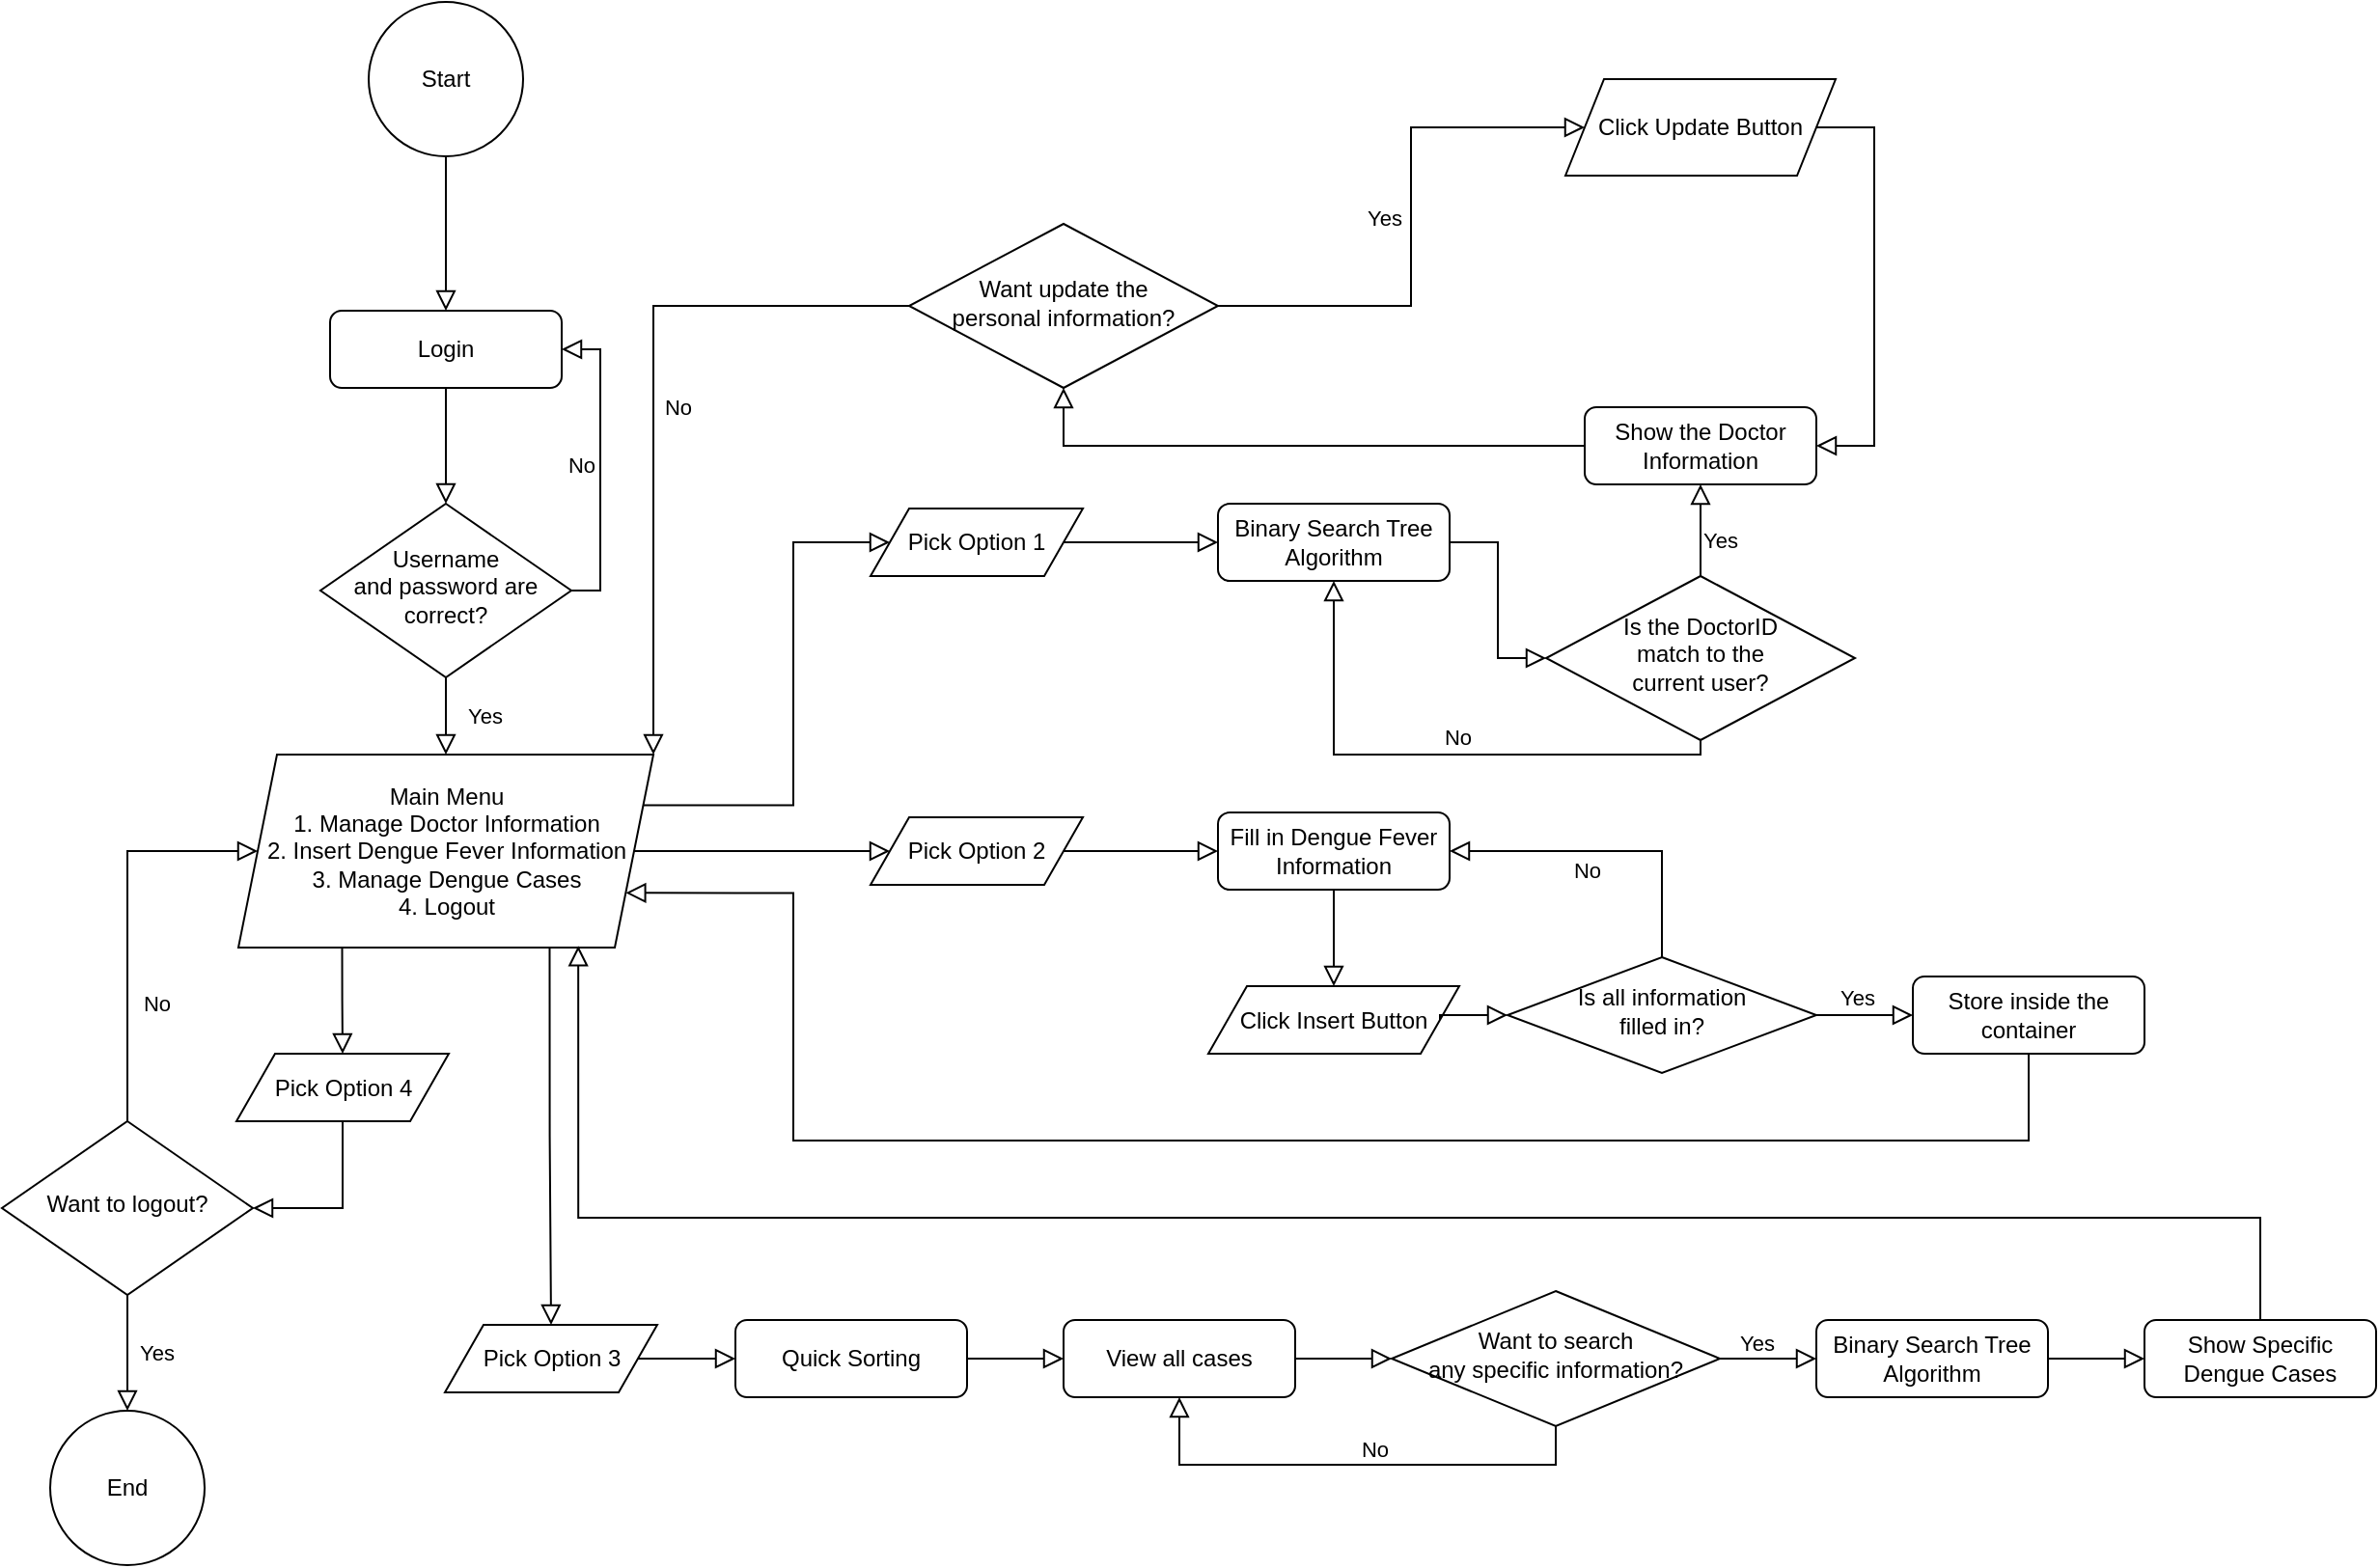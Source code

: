 <mxfile version="21.7.5" type="device" pages="4">
  <diagram id="C5RBs43oDa-KdzZeNtuy" name="Page-1">
    <mxGraphModel dx="1518" dy="628" grid="1" gridSize="10" guides="1" tooltips="1" connect="1" arrows="1" fold="1" page="1" pageScale="1" pageWidth="827" pageHeight="1169" math="0" shadow="0">
      <root>
        <mxCell id="WIyWlLk6GJQsqaUBKTNV-0" />
        <mxCell id="WIyWlLk6GJQsqaUBKTNV-1" parent="WIyWlLk6GJQsqaUBKTNV-0" />
        <mxCell id="WIyWlLk6GJQsqaUBKTNV-2" value="" style="rounded=0;html=1;jettySize=auto;orthogonalLoop=1;fontSize=11;endArrow=block;endFill=0;endSize=8;strokeWidth=1;shadow=0;labelBackgroundColor=none;edgeStyle=orthogonalEdgeStyle;" parent="WIyWlLk6GJQsqaUBKTNV-1" source="WIyWlLk6GJQsqaUBKTNV-3" target="WIyWlLk6GJQsqaUBKTNV-6" edge="1">
          <mxGeometry relative="1" as="geometry" />
        </mxCell>
        <mxCell id="WIyWlLk6GJQsqaUBKTNV-3" value="Login" style="rounded=1;whiteSpace=wrap;html=1;fontSize=12;glass=0;strokeWidth=1;shadow=0;" parent="WIyWlLk6GJQsqaUBKTNV-1" vertex="1">
          <mxGeometry x="170" y="220" width="120" height="40" as="geometry" />
        </mxCell>
        <mxCell id="WIyWlLk6GJQsqaUBKTNV-4" value="Yes" style="rounded=0;html=1;jettySize=auto;orthogonalLoop=1;fontSize=11;endArrow=block;endFill=0;endSize=8;strokeWidth=1;shadow=0;labelBackgroundColor=none;edgeStyle=orthogonalEdgeStyle;entryX=0.5;entryY=0;entryDx=0;entryDy=0;" parent="WIyWlLk6GJQsqaUBKTNV-1" source="WIyWlLk6GJQsqaUBKTNV-6" target="iEe_-jjcxECdaYQ-cfXd-62" edge="1">
          <mxGeometry y="20" relative="1" as="geometry">
            <mxPoint as="offset" />
            <mxPoint x="230" y="460" as="targetPoint" />
          </mxGeometry>
        </mxCell>
        <mxCell id="WIyWlLk6GJQsqaUBKTNV-5" value="No" style="edgeStyle=orthogonalEdgeStyle;rounded=0;html=1;jettySize=auto;orthogonalLoop=1;fontSize=11;endArrow=block;endFill=0;endSize=8;strokeWidth=1;shadow=0;labelBackgroundColor=none;entryX=1;entryY=0.5;entryDx=0;entryDy=0;exitX=1;exitY=0.5;exitDx=0;exitDy=0;" parent="WIyWlLk6GJQsqaUBKTNV-1" source="WIyWlLk6GJQsqaUBKTNV-6" target="WIyWlLk6GJQsqaUBKTNV-3" edge="1">
          <mxGeometry y="10" relative="1" as="geometry">
            <mxPoint as="offset" />
            <mxPoint x="414" y="360" as="targetPoint" />
            <Array as="points">
              <mxPoint x="310" y="365" />
              <mxPoint x="310" y="240" />
            </Array>
          </mxGeometry>
        </mxCell>
        <mxCell id="WIyWlLk6GJQsqaUBKTNV-6" value="Username &lt;br&gt;and password are &lt;br&gt;correct?" style="rhombus;whiteSpace=wrap;html=1;shadow=0;fontFamily=Helvetica;fontSize=12;align=center;strokeWidth=1;spacing=6;spacingTop=-4;" parent="WIyWlLk6GJQsqaUBKTNV-1" vertex="1">
          <mxGeometry x="165" y="320" width="130" height="90" as="geometry" />
        </mxCell>
        <mxCell id="WIyWlLk6GJQsqaUBKTNV-9" value="" style="edgeStyle=orthogonalEdgeStyle;rounded=0;html=1;jettySize=auto;orthogonalLoop=1;fontSize=11;endArrow=block;endFill=0;endSize=8;strokeWidth=1;shadow=0;labelBackgroundColor=none;exitX=1;exitY=0.25;exitDx=0;exitDy=0;entryX=0;entryY=0.5;entryDx=0;entryDy=0;" parent="WIyWlLk6GJQsqaUBKTNV-1" source="iEe_-jjcxECdaYQ-cfXd-62" target="iEe_-jjcxECdaYQ-cfXd-118" edge="1">
          <mxGeometry y="10" relative="1" as="geometry">
            <mxPoint as="offset" />
            <mxPoint x="280" y="500" as="sourcePoint" />
            <mxPoint x="450" y="340" as="targetPoint" />
            <Array as="points">
              <mxPoint x="410" y="476" />
              <mxPoint x="410" y="340" />
            </Array>
          </mxGeometry>
        </mxCell>
        <mxCell id="iEe_-jjcxECdaYQ-cfXd-58" value="Start" style="ellipse;whiteSpace=wrap;html=1;aspect=fixed;" parent="WIyWlLk6GJQsqaUBKTNV-1" vertex="1">
          <mxGeometry x="190" y="60" width="80" height="80" as="geometry" />
        </mxCell>
        <mxCell id="iEe_-jjcxECdaYQ-cfXd-59" value="" style="rounded=0;html=1;jettySize=auto;orthogonalLoop=1;fontSize=11;endArrow=block;endFill=0;endSize=8;strokeWidth=1;shadow=0;labelBackgroundColor=none;edgeStyle=orthogonalEdgeStyle;exitX=0.5;exitY=1;exitDx=0;exitDy=0;entryX=0.5;entryY=0;entryDx=0;entryDy=0;" parent="WIyWlLk6GJQsqaUBKTNV-1" source="iEe_-jjcxECdaYQ-cfXd-58" target="WIyWlLk6GJQsqaUBKTNV-3" edge="1">
          <mxGeometry relative="1" as="geometry">
            <mxPoint x="240" y="270" as="sourcePoint" />
            <mxPoint x="240" y="350" as="targetPoint" />
          </mxGeometry>
        </mxCell>
        <mxCell id="iEe_-jjcxECdaYQ-cfXd-62" value="Main Menu&lt;br&gt;1. Manage Doctor Information&lt;br&gt;2. Insert Dengue Fever Information&lt;br&gt;3. Manage Dengue Cases&lt;br&gt;4. Logout" style="shape=parallelogram;perimeter=parallelogramPerimeter;whiteSpace=wrap;html=1;fixedSize=1;" parent="WIyWlLk6GJQsqaUBKTNV-1" vertex="1">
          <mxGeometry x="122.5" y="450" width="215" height="100" as="geometry" />
        </mxCell>
        <mxCell id="iEe_-jjcxECdaYQ-cfXd-66" value="" style="edgeStyle=orthogonalEdgeStyle;rounded=0;html=1;jettySize=auto;orthogonalLoop=1;fontSize=11;endArrow=block;endFill=0;endSize=8;strokeWidth=1;shadow=0;labelBackgroundColor=none;exitX=1;exitY=0.5;exitDx=0;exitDy=0;entryX=0;entryY=0.5;entryDx=0;entryDy=0;" parent="WIyWlLk6GJQsqaUBKTNV-1" source="iEe_-jjcxECdaYQ-cfXd-62" target="iEe_-jjcxECdaYQ-cfXd-119" edge="1">
          <mxGeometry y="10" relative="1" as="geometry">
            <mxPoint as="offset" />
            <mxPoint x="294" y="460" as="sourcePoint" />
            <mxPoint x="450" y="500" as="targetPoint" />
          </mxGeometry>
        </mxCell>
        <mxCell id="iEe_-jjcxECdaYQ-cfXd-69" value="" style="edgeStyle=orthogonalEdgeStyle;rounded=0;html=1;jettySize=auto;orthogonalLoop=1;fontSize=11;endArrow=block;endFill=0;endSize=8;strokeWidth=1;shadow=0;labelBackgroundColor=none;exitX=0.25;exitY=1;exitDx=0;exitDy=0;entryX=0.5;entryY=0;entryDx=0;entryDy=0;" parent="WIyWlLk6GJQsqaUBKTNV-1" source="iEe_-jjcxECdaYQ-cfXd-62" target="iEe_-jjcxECdaYQ-cfXd-121" edge="1">
          <mxGeometry y="10" relative="1" as="geometry">
            <mxPoint as="offset" />
            <mxPoint x="294" y="560" as="sourcePoint" />
            <mxPoint x="195" y="610" as="targetPoint" />
          </mxGeometry>
        </mxCell>
        <mxCell id="iEe_-jjcxECdaYQ-cfXd-71" value="Want to logout?" style="rhombus;whiteSpace=wrap;html=1;shadow=0;fontFamily=Helvetica;fontSize=12;align=center;strokeWidth=1;spacing=6;spacingTop=-4;" parent="WIyWlLk6GJQsqaUBKTNV-1" vertex="1">
          <mxGeometry y="640" width="130" height="90" as="geometry" />
        </mxCell>
        <mxCell id="iEe_-jjcxECdaYQ-cfXd-72" value="" style="edgeStyle=orthogonalEdgeStyle;rounded=0;html=1;jettySize=auto;orthogonalLoop=1;fontSize=11;endArrow=block;endFill=0;endSize=8;strokeWidth=1;shadow=0;labelBackgroundColor=none;exitX=0.5;exitY=1;exitDx=0;exitDy=0;entryX=1;entryY=0.5;entryDx=0;entryDy=0;" parent="WIyWlLk6GJQsqaUBKTNV-1" source="iEe_-jjcxECdaYQ-cfXd-121" target="iEe_-jjcxECdaYQ-cfXd-71" edge="1">
          <mxGeometry y="10" relative="1" as="geometry">
            <mxPoint as="offset" />
            <mxPoint x="195" y="660" as="sourcePoint" />
            <mxPoint x="160" y="800" as="targetPoint" />
            <Array as="points">
              <mxPoint x="177" y="685" />
            </Array>
          </mxGeometry>
        </mxCell>
        <mxCell id="iEe_-jjcxECdaYQ-cfXd-76" value="" style="edgeStyle=orthogonalEdgeStyle;rounded=0;html=1;jettySize=auto;orthogonalLoop=1;fontSize=11;endArrow=block;endFill=0;endSize=8;strokeWidth=1;shadow=0;labelBackgroundColor=none;exitX=0.5;exitY=0;exitDx=0;exitDy=0;entryX=0;entryY=0.5;entryDx=0;entryDy=0;" parent="WIyWlLk6GJQsqaUBKTNV-1" source="iEe_-jjcxECdaYQ-cfXd-71" target="iEe_-jjcxECdaYQ-cfXd-62" edge="1">
          <mxGeometry y="10" relative="1" as="geometry">
            <mxPoint as="offset" />
            <mxPoint x="-40" y="685" as="sourcePoint" />
            <mxPoint x="92.5" y="500" as="targetPoint" />
            <Array as="points">
              <mxPoint x="65" y="500" />
            </Array>
          </mxGeometry>
        </mxCell>
        <mxCell id="iEe_-jjcxECdaYQ-cfXd-78" value="No" style="edgeLabel;html=1;align=center;verticalAlign=middle;resizable=0;points=[];" parent="iEe_-jjcxECdaYQ-cfXd-76" vertex="1" connectable="0">
          <mxGeometry x="-0.405" y="-5" relative="1" as="geometry">
            <mxPoint x="10" as="offset" />
          </mxGeometry>
        </mxCell>
        <mxCell id="iEe_-jjcxECdaYQ-cfXd-81" value="End" style="ellipse;whiteSpace=wrap;html=1;aspect=fixed;" parent="WIyWlLk6GJQsqaUBKTNV-1" vertex="1">
          <mxGeometry x="25" y="790" width="80" height="80" as="geometry" />
        </mxCell>
        <mxCell id="iEe_-jjcxECdaYQ-cfXd-82" value="" style="edgeStyle=orthogonalEdgeStyle;rounded=0;html=1;jettySize=auto;orthogonalLoop=1;fontSize=11;endArrow=block;endFill=0;endSize=8;strokeWidth=1;shadow=0;labelBackgroundColor=none;exitX=0.5;exitY=1;exitDx=0;exitDy=0;entryX=0.5;entryY=0;entryDx=0;entryDy=0;" parent="WIyWlLk6GJQsqaUBKTNV-1" source="iEe_-jjcxECdaYQ-cfXd-71" target="iEe_-jjcxECdaYQ-cfXd-81" edge="1">
          <mxGeometry y="10" relative="1" as="geometry">
            <mxPoint as="offset" />
            <mxPoint x="240" y="670" as="sourcePoint" />
            <mxPoint x="140" y="695" as="targetPoint" />
          </mxGeometry>
        </mxCell>
        <mxCell id="iEe_-jjcxECdaYQ-cfXd-83" value="Yes" style="edgeLabel;html=1;align=center;verticalAlign=middle;resizable=0;points=[];" parent="iEe_-jjcxECdaYQ-cfXd-82" vertex="1" connectable="0">
          <mxGeometry x="0.094" relative="1" as="geometry">
            <mxPoint x="15" y="-3" as="offset" />
          </mxGeometry>
        </mxCell>
        <mxCell id="iEe_-jjcxECdaYQ-cfXd-84" value="" style="edgeStyle=orthogonalEdgeStyle;rounded=0;html=1;jettySize=auto;orthogonalLoop=1;fontSize=11;endArrow=block;endFill=0;endSize=8;strokeWidth=1;shadow=0;labelBackgroundColor=none;exitX=1;exitY=0.5;exitDx=0;exitDy=0;entryX=0;entryY=0.5;entryDx=0;entryDy=0;" parent="WIyWlLk6GJQsqaUBKTNV-1" source="iEe_-jjcxECdaYQ-cfXd-118" target="iEe_-jjcxECdaYQ-cfXd-86" edge="1">
          <mxGeometry y="10" relative="1" as="geometry">
            <mxPoint as="offset" />
            <mxPoint x="570" y="340" as="sourcePoint" />
            <mxPoint x="650" y="400" as="targetPoint" />
          </mxGeometry>
        </mxCell>
        <mxCell id="iEe_-jjcxECdaYQ-cfXd-86" value="Binary Search Tree Algorithm" style="rounded=1;whiteSpace=wrap;html=1;fontSize=12;glass=0;strokeWidth=1;shadow=0;" parent="WIyWlLk6GJQsqaUBKTNV-1" vertex="1">
          <mxGeometry x="630" y="320" width="120" height="40" as="geometry" />
        </mxCell>
        <mxCell id="iEe_-jjcxECdaYQ-cfXd-89" value="Is the DoctorID &lt;br&gt;match to the &lt;br&gt;current user?" style="rhombus;whiteSpace=wrap;html=1;shadow=0;fontFamily=Helvetica;fontSize=12;align=center;strokeWidth=1;spacing=6;spacingTop=-4;" parent="WIyWlLk6GJQsqaUBKTNV-1" vertex="1">
          <mxGeometry x="800" y="357.5" width="160" height="85" as="geometry" />
        </mxCell>
        <mxCell id="iEe_-jjcxECdaYQ-cfXd-90" value="" style="edgeStyle=orthogonalEdgeStyle;rounded=0;html=1;jettySize=auto;orthogonalLoop=1;fontSize=11;endArrow=block;endFill=0;endSize=8;strokeWidth=1;shadow=0;labelBackgroundColor=none;exitX=1;exitY=0.5;exitDx=0;exitDy=0;entryX=0;entryY=0.5;entryDx=0;entryDy=0;" parent="WIyWlLk6GJQsqaUBKTNV-1" source="iEe_-jjcxECdaYQ-cfXd-86" target="iEe_-jjcxECdaYQ-cfXd-89" edge="1">
          <mxGeometry y="10" relative="1" as="geometry">
            <mxPoint as="offset" />
            <mxPoint x="760" y="399.55" as="sourcePoint" />
            <mxPoint x="800" y="400" as="targetPoint" />
          </mxGeometry>
        </mxCell>
        <mxCell id="iEe_-jjcxECdaYQ-cfXd-91" value="" style="edgeStyle=orthogonalEdgeStyle;rounded=0;html=1;jettySize=auto;orthogonalLoop=1;fontSize=11;endArrow=block;endFill=0;endSize=8;strokeWidth=1;shadow=0;labelBackgroundColor=none;entryX=0.5;entryY=1;entryDx=0;entryDy=0;exitX=0.5;exitY=1;exitDx=0;exitDy=0;" parent="WIyWlLk6GJQsqaUBKTNV-1" source="iEe_-jjcxECdaYQ-cfXd-89" target="iEe_-jjcxECdaYQ-cfXd-86" edge="1">
          <mxGeometry y="10" relative="1" as="geometry">
            <mxPoint as="offset" />
            <mxPoint x="880" y="482" as="sourcePoint" />
            <mxPoint x="690" y="542" as="targetPoint" />
            <Array as="points">
              <mxPoint x="880" y="450" />
              <mxPoint x="690" y="450" />
            </Array>
          </mxGeometry>
        </mxCell>
        <mxCell id="iEe_-jjcxECdaYQ-cfXd-104" value="No" style="edgeLabel;html=1;align=center;verticalAlign=middle;resizable=0;points=[];" parent="iEe_-jjcxECdaYQ-cfXd-91" vertex="1" connectable="0">
          <mxGeometry x="-0.153" relative="1" as="geometry">
            <mxPoint x="-12" y="-9" as="offset" />
          </mxGeometry>
        </mxCell>
        <mxCell id="iEe_-jjcxECdaYQ-cfXd-93" value="Show the Doctor Information" style="rounded=1;whiteSpace=wrap;html=1;fontSize=12;glass=0;strokeWidth=1;shadow=0;" parent="WIyWlLk6GJQsqaUBKTNV-1" vertex="1">
          <mxGeometry x="820" y="270" width="120" height="40" as="geometry" />
        </mxCell>
        <mxCell id="iEe_-jjcxECdaYQ-cfXd-96" value="Want update the&lt;br&gt;personal information?" style="rhombus;whiteSpace=wrap;html=1;shadow=0;fontFamily=Helvetica;fontSize=12;align=center;strokeWidth=1;spacing=6;spacingTop=-4;" parent="WIyWlLk6GJQsqaUBKTNV-1" vertex="1">
          <mxGeometry x="470" y="175" width="160" height="85" as="geometry" />
        </mxCell>
        <mxCell id="iEe_-jjcxECdaYQ-cfXd-97" value="Click Update Button" style="shape=parallelogram;perimeter=parallelogramPerimeter;whiteSpace=wrap;html=1;fixedSize=1;" parent="WIyWlLk6GJQsqaUBKTNV-1" vertex="1">
          <mxGeometry x="810" y="100" width="140" height="50" as="geometry" />
        </mxCell>
        <mxCell id="iEe_-jjcxECdaYQ-cfXd-99" value="" style="edgeStyle=orthogonalEdgeStyle;rounded=0;html=1;jettySize=auto;orthogonalLoop=1;fontSize=11;endArrow=block;endFill=0;endSize=8;strokeWidth=1;shadow=0;labelBackgroundColor=none;exitX=0.5;exitY=0;exitDx=0;exitDy=0;entryX=0.5;entryY=1;entryDx=0;entryDy=0;" parent="WIyWlLk6GJQsqaUBKTNV-1" source="iEe_-jjcxECdaYQ-cfXd-89" target="iEe_-jjcxECdaYQ-cfXd-93" edge="1">
          <mxGeometry y="10" relative="1" as="geometry">
            <mxPoint as="offset" />
            <mxPoint x="580" y="410" as="sourcePoint" />
            <mxPoint x="640" y="410" as="targetPoint" />
          </mxGeometry>
        </mxCell>
        <mxCell id="iEe_-jjcxECdaYQ-cfXd-105" value="Yes" style="edgeLabel;html=1;align=center;verticalAlign=middle;resizable=0;points=[];" parent="iEe_-jjcxECdaYQ-cfXd-99" vertex="1" connectable="0">
          <mxGeometry x="-0.155" y="-1" relative="1" as="geometry">
            <mxPoint x="9" y="1" as="offset" />
          </mxGeometry>
        </mxCell>
        <mxCell id="iEe_-jjcxECdaYQ-cfXd-100" value="" style="edgeStyle=orthogonalEdgeStyle;rounded=0;html=1;jettySize=auto;orthogonalLoop=1;fontSize=11;endArrow=block;endFill=0;endSize=8;strokeWidth=1;shadow=0;labelBackgroundColor=none;exitX=0;exitY=0.5;exitDx=0;exitDy=0;entryX=0.5;entryY=1;entryDx=0;entryDy=0;" parent="WIyWlLk6GJQsqaUBKTNV-1" source="iEe_-jjcxECdaYQ-cfXd-93" target="iEe_-jjcxECdaYQ-cfXd-96" edge="1">
          <mxGeometry y="10" relative="1" as="geometry">
            <mxPoint as="offset" />
            <mxPoint x="890" y="368" as="sourcePoint" />
            <mxPoint x="890" y="320" as="targetPoint" />
          </mxGeometry>
        </mxCell>
        <mxCell id="iEe_-jjcxECdaYQ-cfXd-101" value="" style="edgeStyle=orthogonalEdgeStyle;rounded=0;html=1;jettySize=auto;orthogonalLoop=1;fontSize=11;endArrow=block;endFill=0;endSize=8;strokeWidth=1;shadow=0;labelBackgroundColor=none;exitX=1;exitY=0.5;exitDx=0;exitDy=0;entryX=0;entryY=0.5;entryDx=0;entryDy=0;" parent="WIyWlLk6GJQsqaUBKTNV-1" source="iEe_-jjcxECdaYQ-cfXd-96" target="iEe_-jjcxECdaYQ-cfXd-97" edge="1">
          <mxGeometry y="10" relative="1" as="geometry">
            <mxPoint as="offset" />
            <mxPoint x="900" y="378" as="sourcePoint" />
            <mxPoint x="900" y="330" as="targetPoint" />
            <Array as="points">
              <mxPoint x="730" y="218" />
              <mxPoint x="730" y="125" />
            </Array>
          </mxGeometry>
        </mxCell>
        <mxCell id="iEe_-jjcxECdaYQ-cfXd-111" value="Yes" style="edgeLabel;html=1;align=center;verticalAlign=middle;resizable=0;points=[];" parent="iEe_-jjcxECdaYQ-cfXd-101" vertex="1" connectable="0">
          <mxGeometry x="-0.081" y="1" relative="1" as="geometry">
            <mxPoint x="-13" y="-16" as="offset" />
          </mxGeometry>
        </mxCell>
        <mxCell id="iEe_-jjcxECdaYQ-cfXd-102" value="" style="edgeStyle=orthogonalEdgeStyle;rounded=0;html=1;jettySize=auto;orthogonalLoop=1;fontSize=11;endArrow=block;endFill=0;endSize=8;strokeWidth=1;shadow=0;labelBackgroundColor=none;entryX=1;entryY=0;entryDx=0;entryDy=0;exitX=0;exitY=0.5;exitDx=0;exitDy=0;" parent="WIyWlLk6GJQsqaUBKTNV-1" source="iEe_-jjcxECdaYQ-cfXd-96" target="iEe_-jjcxECdaYQ-cfXd-62" edge="1">
          <mxGeometry y="10" relative="1" as="geometry">
            <mxPoint as="offset" />
            <mxPoint x="420" y="230" as="sourcePoint" />
            <mxPoint x="910" y="340" as="targetPoint" />
          </mxGeometry>
        </mxCell>
        <mxCell id="iEe_-jjcxECdaYQ-cfXd-103" value="No" style="edgeLabel;html=1;align=center;verticalAlign=middle;resizable=0;points=[];" parent="iEe_-jjcxECdaYQ-cfXd-102" vertex="1" connectable="0">
          <mxGeometry x="-0.032" relative="1" as="geometry">
            <mxPoint x="12" y="8" as="offset" />
          </mxGeometry>
        </mxCell>
        <mxCell id="iEe_-jjcxECdaYQ-cfXd-107" value="" style="edgeStyle=orthogonalEdgeStyle;rounded=0;html=1;jettySize=auto;orthogonalLoop=1;fontSize=11;endArrow=block;endFill=0;endSize=8;strokeWidth=1;shadow=0;labelBackgroundColor=none;exitX=1;exitY=0.5;exitDx=0;exitDy=0;entryX=1;entryY=0.5;entryDx=0;entryDy=0;" parent="WIyWlLk6GJQsqaUBKTNV-1" source="iEe_-jjcxECdaYQ-cfXd-97" target="iEe_-jjcxECdaYQ-cfXd-93" edge="1">
          <mxGeometry y="10" relative="1" as="geometry">
            <mxPoint as="offset" />
            <mxPoint x="1020" y="175" as="sourcePoint" />
            <mxPoint x="1020" y="127" as="targetPoint" />
            <Array as="points">
              <mxPoint x="970" y="125" />
              <mxPoint x="970" y="290" />
            </Array>
          </mxGeometry>
        </mxCell>
        <mxCell id="iEe_-jjcxECdaYQ-cfXd-112" value="" style="edgeStyle=orthogonalEdgeStyle;rounded=0;html=1;jettySize=auto;orthogonalLoop=1;fontSize=11;endArrow=block;endFill=0;endSize=8;strokeWidth=1;shadow=0;labelBackgroundColor=none;exitX=1;exitY=0.5;exitDx=0;exitDy=0;entryX=0;entryY=0.5;entryDx=0;entryDy=0;" parent="WIyWlLk6GJQsqaUBKTNV-1" source="iEe_-jjcxECdaYQ-cfXd-119" target="iEe_-jjcxECdaYQ-cfXd-123" edge="1">
          <mxGeometry y="10" relative="1" as="geometry">
            <mxPoint as="offset" />
            <mxPoint x="570" y="500" as="sourcePoint" />
            <mxPoint x="610" y="500" as="targetPoint" />
          </mxGeometry>
        </mxCell>
        <mxCell id="iEe_-jjcxECdaYQ-cfXd-118" value="Pick Option 1" style="shape=parallelogram;perimeter=parallelogramPerimeter;whiteSpace=wrap;html=1;fixedSize=1;" parent="WIyWlLk6GJQsqaUBKTNV-1" vertex="1">
          <mxGeometry x="450" y="322.5" width="110" height="35" as="geometry" />
        </mxCell>
        <mxCell id="iEe_-jjcxECdaYQ-cfXd-119" value="Pick Option 2" style="shape=parallelogram;perimeter=parallelogramPerimeter;whiteSpace=wrap;html=1;fixedSize=1;" parent="WIyWlLk6GJQsqaUBKTNV-1" vertex="1">
          <mxGeometry x="450" y="482.5" width="110" height="35" as="geometry" />
        </mxCell>
        <mxCell id="iEe_-jjcxECdaYQ-cfXd-120" value="Pick Option 3" style="shape=parallelogram;perimeter=parallelogramPerimeter;whiteSpace=wrap;html=1;fixedSize=1;" parent="WIyWlLk6GJQsqaUBKTNV-1" vertex="1">
          <mxGeometry x="229.5" y="745.5" width="110" height="35" as="geometry" />
        </mxCell>
        <mxCell id="iEe_-jjcxECdaYQ-cfXd-121" value="Pick Option 4" style="shape=parallelogram;perimeter=parallelogramPerimeter;whiteSpace=wrap;html=1;fixedSize=1;" parent="WIyWlLk6GJQsqaUBKTNV-1" vertex="1">
          <mxGeometry x="121.5" y="605" width="110" height="35" as="geometry" />
        </mxCell>
        <mxCell id="iEe_-jjcxECdaYQ-cfXd-123" value="Fill in Dengue Fever Information" style="rounded=1;whiteSpace=wrap;html=1;fontSize=12;glass=0;strokeWidth=1;shadow=0;" parent="WIyWlLk6GJQsqaUBKTNV-1" vertex="1">
          <mxGeometry x="630" y="480" width="120" height="40" as="geometry" />
        </mxCell>
        <mxCell id="iEe_-jjcxECdaYQ-cfXd-125" value="Is all information &lt;br&gt;filled in?" style="rhombus;whiteSpace=wrap;html=1;shadow=0;fontFamily=Helvetica;fontSize=12;align=center;strokeWidth=1;spacing=6;spacingTop=-4;" parent="WIyWlLk6GJQsqaUBKTNV-1" vertex="1">
          <mxGeometry x="780" y="555" width="160" height="60" as="geometry" />
        </mxCell>
        <mxCell id="iEe_-jjcxECdaYQ-cfXd-127" value="" style="edgeStyle=orthogonalEdgeStyle;rounded=0;html=1;jettySize=auto;orthogonalLoop=1;fontSize=11;endArrow=block;endFill=0;endSize=8;strokeWidth=1;shadow=0;labelBackgroundColor=none;exitX=0.5;exitY=0;exitDx=0;exitDy=0;entryX=1;entryY=0.5;entryDx=0;entryDy=0;" parent="WIyWlLk6GJQsqaUBKTNV-1" source="iEe_-jjcxECdaYQ-cfXd-125" target="iEe_-jjcxECdaYQ-cfXd-123" edge="1">
          <mxGeometry y="10" relative="1" as="geometry">
            <mxPoint as="offset" />
            <mxPoint x="770" y="640" as="sourcePoint" />
            <mxPoint x="770" y="700" as="targetPoint" />
          </mxGeometry>
        </mxCell>
        <mxCell id="iEe_-jjcxECdaYQ-cfXd-128" value="No" style="edgeLabel;html=1;align=center;verticalAlign=middle;resizable=0;points=[];" parent="iEe_-jjcxECdaYQ-cfXd-127" vertex="1" connectable="0">
          <mxGeometry x="-0.098" relative="1" as="geometry">
            <mxPoint x="-20" y="10" as="offset" />
          </mxGeometry>
        </mxCell>
        <mxCell id="iEe_-jjcxECdaYQ-cfXd-129" value="Click Insert Button" style="shape=parallelogram;perimeter=parallelogramPerimeter;whiteSpace=wrap;html=1;fixedSize=1;" parent="WIyWlLk6GJQsqaUBKTNV-1" vertex="1">
          <mxGeometry x="625" y="570" width="130" height="35" as="geometry" />
        </mxCell>
        <mxCell id="iEe_-jjcxECdaYQ-cfXd-130" value="" style="edgeStyle=orthogonalEdgeStyle;rounded=0;html=1;jettySize=auto;orthogonalLoop=1;fontSize=11;endArrow=block;endFill=0;endSize=8;strokeWidth=1;shadow=0;labelBackgroundColor=none;exitX=0.5;exitY=1;exitDx=0;exitDy=0;entryX=0.5;entryY=0;entryDx=0;entryDy=0;" parent="WIyWlLk6GJQsqaUBKTNV-1" source="iEe_-jjcxECdaYQ-cfXd-123" target="iEe_-jjcxECdaYQ-cfXd-129" edge="1">
          <mxGeometry y="10" relative="1" as="geometry">
            <mxPoint as="offset" />
            <mxPoint x="560" y="510" as="sourcePoint" />
            <mxPoint x="640" y="510" as="targetPoint" />
          </mxGeometry>
        </mxCell>
        <mxCell id="iEe_-jjcxECdaYQ-cfXd-131" value="" style="edgeStyle=orthogonalEdgeStyle;rounded=0;html=1;jettySize=auto;orthogonalLoop=1;fontSize=11;endArrow=block;endFill=0;endSize=8;strokeWidth=1;shadow=0;labelBackgroundColor=none;exitX=1;exitY=0.5;exitDx=0;exitDy=0;entryX=0;entryY=0.5;entryDx=0;entryDy=0;" parent="WIyWlLk6GJQsqaUBKTNV-1" source="iEe_-jjcxECdaYQ-cfXd-129" target="iEe_-jjcxECdaYQ-cfXd-125" edge="1">
          <mxGeometry y="10" relative="1" as="geometry">
            <mxPoint as="offset" />
            <mxPoint x="689.62" y="610" as="sourcePoint" />
            <mxPoint x="689.62" y="660" as="targetPoint" />
            <Array as="points">
              <mxPoint x="745" y="585" />
            </Array>
          </mxGeometry>
        </mxCell>
        <mxCell id="iEe_-jjcxECdaYQ-cfXd-132" value="" style="edgeStyle=orthogonalEdgeStyle;rounded=0;html=1;jettySize=auto;orthogonalLoop=1;fontSize=11;endArrow=block;endFill=0;endSize=8;strokeWidth=1;shadow=0;labelBackgroundColor=none;exitX=1;exitY=0.5;exitDx=0;exitDy=0;entryX=0;entryY=0.5;entryDx=0;entryDy=0;" parent="WIyWlLk6GJQsqaUBKTNV-1" source="iEe_-jjcxECdaYQ-cfXd-125" target="iEe_-jjcxECdaYQ-cfXd-133" edge="1">
          <mxGeometry y="10" relative="1" as="geometry">
            <mxPoint as="offset" />
            <mxPoint x="950" y="482.5" as="sourcePoint" />
            <mxPoint x="950" y="532.5" as="targetPoint" />
          </mxGeometry>
        </mxCell>
        <mxCell id="iEe_-jjcxECdaYQ-cfXd-134" value="Yes" style="edgeLabel;html=1;align=center;verticalAlign=middle;resizable=0;points=[];" parent="iEe_-jjcxECdaYQ-cfXd-132" vertex="1" connectable="0">
          <mxGeometry x="0.197" relative="1" as="geometry">
            <mxPoint x="-9" y="-9" as="offset" />
          </mxGeometry>
        </mxCell>
        <mxCell id="iEe_-jjcxECdaYQ-cfXd-133" value="Store inside the container" style="rounded=1;whiteSpace=wrap;html=1;fontSize=12;glass=0;strokeWidth=1;shadow=0;" parent="WIyWlLk6GJQsqaUBKTNV-1" vertex="1">
          <mxGeometry x="990" y="565" width="120" height="40" as="geometry" />
        </mxCell>
        <mxCell id="iEe_-jjcxECdaYQ-cfXd-135" value="" style="edgeStyle=orthogonalEdgeStyle;rounded=0;html=1;jettySize=auto;orthogonalLoop=1;fontSize=11;endArrow=block;endFill=0;endSize=8;strokeWidth=1;shadow=0;labelBackgroundColor=none;entryX=1;entryY=0.75;entryDx=0;entryDy=0;exitX=0.5;exitY=1;exitDx=0;exitDy=0;" parent="WIyWlLk6GJQsqaUBKTNV-1" source="iEe_-jjcxECdaYQ-cfXd-133" target="iEe_-jjcxECdaYQ-cfXd-62" edge="1">
          <mxGeometry y="10" relative="1" as="geometry">
            <mxPoint as="offset" />
            <mxPoint x="1070" y="710" as="sourcePoint" />
            <mxPoint x="840" y="870" as="targetPoint" />
            <Array as="points">
              <mxPoint x="1050" y="650" />
              <mxPoint x="410" y="650" />
              <mxPoint x="410" y="522" />
            </Array>
          </mxGeometry>
        </mxCell>
        <mxCell id="iEe_-jjcxECdaYQ-cfXd-138" value="" style="edgeStyle=orthogonalEdgeStyle;rounded=0;html=1;jettySize=auto;orthogonalLoop=1;fontSize=11;endArrow=block;endFill=0;endSize=8;strokeWidth=1;shadow=0;labelBackgroundColor=none;exitX=0.75;exitY=1;exitDx=0;exitDy=0;entryX=0.5;entryY=0;entryDx=0;entryDy=0;" parent="WIyWlLk6GJQsqaUBKTNV-1" source="iEe_-jjcxECdaYQ-cfXd-62" target="iEe_-jjcxECdaYQ-cfXd-120" edge="1">
          <mxGeometry y="10" relative="1" as="geometry">
            <mxPoint as="offset" />
            <mxPoint x="320" y="657.5" as="sourcePoint" />
            <mxPoint x="321" y="712.5" as="targetPoint" />
          </mxGeometry>
        </mxCell>
        <mxCell id="iEe_-jjcxECdaYQ-cfXd-140" value="" style="edgeStyle=orthogonalEdgeStyle;rounded=0;html=1;jettySize=auto;orthogonalLoop=1;fontSize=11;endArrow=block;endFill=0;endSize=8;strokeWidth=1;shadow=0;labelBackgroundColor=none;exitX=1;exitY=0.5;exitDx=0;exitDy=0;entryX=0;entryY=0.5;entryDx=0;entryDy=0;" parent="WIyWlLk6GJQsqaUBKTNV-1" source="iEe_-jjcxECdaYQ-cfXd-120" target="iEe_-jjcxECdaYQ-cfXd-141" edge="1">
          <mxGeometry y="10" relative="1" as="geometry">
            <mxPoint as="offset" />
            <mxPoint x="380" y="841.5" as="sourcePoint" />
            <mxPoint x="381" y="896.5" as="targetPoint" />
          </mxGeometry>
        </mxCell>
        <mxCell id="iEe_-jjcxECdaYQ-cfXd-141" value="Quick Sorting" style="rounded=1;whiteSpace=wrap;html=1;fontSize=12;glass=0;strokeWidth=1;shadow=0;" parent="WIyWlLk6GJQsqaUBKTNV-1" vertex="1">
          <mxGeometry x="380" y="743" width="120" height="40" as="geometry" />
        </mxCell>
        <mxCell id="iEe_-jjcxECdaYQ-cfXd-142" value="" style="edgeStyle=orthogonalEdgeStyle;rounded=0;html=1;jettySize=auto;orthogonalLoop=1;fontSize=11;endArrow=block;endFill=0;endSize=8;strokeWidth=1;shadow=0;labelBackgroundColor=none;exitX=1;exitY=0.5;exitDx=0;exitDy=0;entryX=0;entryY=0.5;entryDx=0;entryDy=0;" parent="WIyWlLk6GJQsqaUBKTNV-1" source="iEe_-jjcxECdaYQ-cfXd-141" target="iEe_-jjcxECdaYQ-cfXd-143" edge="1">
          <mxGeometry y="10" relative="1" as="geometry">
            <mxPoint as="offset" />
            <mxPoint x="520" y="762.8" as="sourcePoint" />
            <mxPoint x="570" y="762.8" as="targetPoint" />
          </mxGeometry>
        </mxCell>
        <mxCell id="iEe_-jjcxECdaYQ-cfXd-143" value="View all cases" style="rounded=1;whiteSpace=wrap;html=1;fontSize=12;glass=0;strokeWidth=1;shadow=0;" parent="WIyWlLk6GJQsqaUBKTNV-1" vertex="1">
          <mxGeometry x="550" y="743" width="120" height="40" as="geometry" />
        </mxCell>
        <mxCell id="iEe_-jjcxECdaYQ-cfXd-144" value="Want to search &lt;br&gt;any specific information?" style="rhombus;whiteSpace=wrap;html=1;shadow=0;fontFamily=Helvetica;fontSize=12;align=center;strokeWidth=1;spacing=6;spacingTop=-4;" parent="WIyWlLk6GJQsqaUBKTNV-1" vertex="1">
          <mxGeometry x="720" y="728" width="170" height="70" as="geometry" />
        </mxCell>
        <mxCell id="iEe_-jjcxECdaYQ-cfXd-145" value="" style="edgeStyle=orthogonalEdgeStyle;rounded=0;html=1;jettySize=auto;orthogonalLoop=1;fontSize=11;endArrow=block;endFill=0;endSize=8;strokeWidth=1;shadow=0;labelBackgroundColor=none;exitX=1;exitY=0.5;exitDx=0;exitDy=0;entryX=0;entryY=0.5;entryDx=0;entryDy=0;" parent="WIyWlLk6GJQsqaUBKTNV-1" source="iEe_-jjcxECdaYQ-cfXd-143" target="iEe_-jjcxECdaYQ-cfXd-144" edge="1">
          <mxGeometry y="10" relative="1" as="geometry">
            <mxPoint as="offset" />
            <mxPoint x="690" y="762.81" as="sourcePoint" />
            <mxPoint x="740" y="762.81" as="targetPoint" />
          </mxGeometry>
        </mxCell>
        <mxCell id="iEe_-jjcxECdaYQ-cfXd-146" value="" style="edgeStyle=orthogonalEdgeStyle;rounded=0;html=1;jettySize=auto;orthogonalLoop=1;fontSize=11;endArrow=block;endFill=0;endSize=8;strokeWidth=1;shadow=0;labelBackgroundColor=none;exitX=0.5;exitY=1;exitDx=0;exitDy=0;entryX=0.5;entryY=1;entryDx=0;entryDy=0;" parent="WIyWlLk6GJQsqaUBKTNV-1" source="iEe_-jjcxECdaYQ-cfXd-144" target="iEe_-jjcxECdaYQ-cfXd-143" edge="1">
          <mxGeometry y="10" relative="1" as="geometry">
            <mxPoint as="offset" />
            <mxPoint x="680" y="861.5" as="sourcePoint" />
            <mxPoint x="730" y="861.5" as="targetPoint" />
          </mxGeometry>
        </mxCell>
        <mxCell id="iEe_-jjcxECdaYQ-cfXd-147" value="No" style="edgeLabel;html=1;align=center;verticalAlign=middle;resizable=0;points=[];" parent="iEe_-jjcxECdaYQ-cfXd-146" vertex="1" connectable="0">
          <mxGeometry x="-0.139" y="-1" relative="1" as="geometry">
            <mxPoint x="-7" y="-7" as="offset" />
          </mxGeometry>
        </mxCell>
        <mxCell id="iEe_-jjcxECdaYQ-cfXd-148" value="" style="edgeStyle=orthogonalEdgeStyle;rounded=0;html=1;jettySize=auto;orthogonalLoop=1;fontSize=11;endArrow=block;endFill=0;endSize=8;strokeWidth=1;shadow=0;labelBackgroundColor=none;exitX=1;exitY=0.5;exitDx=0;exitDy=0;entryX=0;entryY=0.5;entryDx=0;entryDy=0;" parent="WIyWlLk6GJQsqaUBKTNV-1" source="iEe_-jjcxECdaYQ-cfXd-144" target="iEe_-jjcxECdaYQ-cfXd-150" edge="1">
          <mxGeometry y="10" relative="1" as="geometry">
            <mxPoint as="offset" />
            <mxPoint x="920" y="762.72" as="sourcePoint" />
            <mxPoint x="930" y="762.5" as="targetPoint" />
          </mxGeometry>
        </mxCell>
        <mxCell id="iEe_-jjcxECdaYQ-cfXd-149" value="Yes" style="edgeLabel;html=1;align=center;verticalAlign=middle;resizable=0;points=[];" parent="iEe_-jjcxECdaYQ-cfXd-148" vertex="1" connectable="0">
          <mxGeometry x="-0.105" relative="1" as="geometry">
            <mxPoint x="-4" y="-8" as="offset" />
          </mxGeometry>
        </mxCell>
        <mxCell id="iEe_-jjcxECdaYQ-cfXd-150" value="Binary Search Tree Algorithm" style="rounded=1;whiteSpace=wrap;html=1;fontSize=12;glass=0;strokeWidth=1;shadow=0;" parent="WIyWlLk6GJQsqaUBKTNV-1" vertex="1">
          <mxGeometry x="940" y="743" width="120" height="40" as="geometry" />
        </mxCell>
        <mxCell id="iEe_-jjcxECdaYQ-cfXd-152" value="" style="edgeStyle=orthogonalEdgeStyle;rounded=0;html=1;jettySize=auto;orthogonalLoop=1;fontSize=11;endArrow=block;endFill=0;endSize=8;strokeWidth=1;shadow=0;labelBackgroundColor=none;exitX=1;exitY=0.5;exitDx=0;exitDy=0;entryX=0;entryY=0.5;entryDx=0;entryDy=0;" parent="WIyWlLk6GJQsqaUBKTNV-1" source="iEe_-jjcxECdaYQ-cfXd-150" target="iEe_-jjcxECdaYQ-cfXd-153" edge="1">
          <mxGeometry y="10" relative="1" as="geometry">
            <mxPoint as="offset" />
            <mxPoint x="1090" y="762.58" as="sourcePoint" />
            <mxPoint x="1110" y="762.5" as="targetPoint" />
          </mxGeometry>
        </mxCell>
        <mxCell id="iEe_-jjcxECdaYQ-cfXd-153" value="Show Specific Dengue Cases" style="rounded=1;whiteSpace=wrap;html=1;fontSize=12;glass=0;strokeWidth=1;shadow=0;" parent="WIyWlLk6GJQsqaUBKTNV-1" vertex="1">
          <mxGeometry x="1110" y="743" width="120" height="40" as="geometry" />
        </mxCell>
        <mxCell id="iEe_-jjcxECdaYQ-cfXd-154" value="" style="edgeStyle=orthogonalEdgeStyle;rounded=0;html=1;jettySize=auto;orthogonalLoop=1;fontSize=11;endArrow=block;endFill=0;endSize=8;strokeWidth=1;shadow=0;labelBackgroundColor=none;exitX=0.5;exitY=0;exitDx=0;exitDy=0;entryX=0.819;entryY=0.991;entryDx=0;entryDy=0;entryPerimeter=0;" parent="WIyWlLk6GJQsqaUBKTNV-1" source="iEe_-jjcxECdaYQ-cfXd-153" target="iEe_-jjcxECdaYQ-cfXd-62" edge="1">
          <mxGeometry y="10" relative="1" as="geometry">
            <mxPoint as="offset" />
            <mxPoint x="1020" y="770" as="sourcePoint" />
            <mxPoint x="318.769" y="620" as="targetPoint" />
            <Array as="points">
              <mxPoint x="1170" y="690" />
              <mxPoint x="299" y="690" />
            </Array>
          </mxGeometry>
        </mxCell>
      </root>
    </mxGraphModel>
  </diagram>
  <diagram id="FX_vekWBpe3DkiOxh_cE" name="Page-2">
    <mxGraphModel dx="1290" dy="534" grid="1" gridSize="10" guides="1" tooltips="1" connect="1" arrows="1" fold="1" page="1" pageScale="1" pageWidth="827" pageHeight="1169" math="0" shadow="0">
      <root>
        <mxCell id="0" />
        <mxCell id="1" parent="0" />
        <mxCell id="hBcHgdKthnIo2r7EGU31-7" value="Start" style="ellipse;whiteSpace=wrap;html=1;aspect=fixed;" parent="1" vertex="1">
          <mxGeometry x="190" y="60" width="80" height="80" as="geometry" />
        </mxCell>
        <mxCell id="hBcHgdKthnIo2r7EGU31-8" value="" style="rounded=0;html=1;jettySize=auto;orthogonalLoop=1;fontSize=11;endArrow=block;endFill=0;endSize=8;strokeWidth=1;shadow=0;labelBackgroundColor=none;edgeStyle=orthogonalEdgeStyle;exitX=0.5;exitY=1;exitDx=0;exitDy=0;entryX=0.5;entryY=0;entryDx=0;entryDy=0;" parent="1" source="hBcHgdKthnIo2r7EGU31-7" target="hBcHgdKthnIo2r7EGU31-67" edge="1">
          <mxGeometry relative="1" as="geometry">
            <mxPoint x="240" y="270" as="sourcePoint" />
            <mxPoint x="230" y="220" as="targetPoint" />
          </mxGeometry>
        </mxCell>
        <mxCell id="hBcHgdKthnIo2r7EGU31-19" value="" style="edgeStyle=orthogonalEdgeStyle;rounded=0;html=1;jettySize=auto;orthogonalLoop=1;fontSize=11;endArrow=block;endFill=0;endSize=8;strokeWidth=1;shadow=0;labelBackgroundColor=none;exitX=0.5;exitY=1;exitDx=0;exitDy=0;entryX=0.5;entryY=0;entryDx=0;entryDy=0;" parent="1" source="hBcHgdKthnIo2r7EGU31-67" target="hBcHgdKthnIo2r7EGU31-20" edge="1">
          <mxGeometry y="10" relative="1" as="geometry">
            <mxPoint as="offset" />
            <mxPoint x="550" y="280" as="sourcePoint" />
            <mxPoint x="650" y="340" as="targetPoint" />
          </mxGeometry>
        </mxCell>
        <mxCell id="hBcHgdKthnIo2r7EGU31-20" value="Binary Search Tree Algorithm" style="rounded=1;whiteSpace=wrap;html=1;fontSize=12;glass=0;strokeWidth=1;shadow=0;" parent="1" vertex="1">
          <mxGeometry x="170" y="330" width="120" height="40" as="geometry" />
        </mxCell>
        <mxCell id="hBcHgdKthnIo2r7EGU31-21" value="Is the DoctorID &lt;br&gt;match to the &lt;br&gt;current user?" style="rhombus;whiteSpace=wrap;html=1;shadow=0;fontFamily=Helvetica;fontSize=12;align=center;strokeWidth=1;spacing=6;spacingTop=-4;" parent="1" vertex="1">
          <mxGeometry x="380" y="307.5" width="160" height="85" as="geometry" />
        </mxCell>
        <mxCell id="hBcHgdKthnIo2r7EGU31-25" value="Show the Doctor Information" style="rounded=1;whiteSpace=wrap;html=1;fontSize=12;glass=0;strokeWidth=1;shadow=0;" parent="1" vertex="1">
          <mxGeometry x="690" y="330" width="120" height="40" as="geometry" />
        </mxCell>
        <mxCell id="hBcHgdKthnIo2r7EGU31-26" value="Want update the&lt;br&gt;personal information?" style="rhombus;whiteSpace=wrap;html=1;shadow=0;fontFamily=Helvetica;fontSize=12;align=center;strokeWidth=1;spacing=6;spacingTop=-4;" parent="1" vertex="1">
          <mxGeometry x="900" y="307.5" width="160" height="85" as="geometry" />
        </mxCell>
        <mxCell id="hBcHgdKthnIo2r7EGU31-27" value="Click Update Button" style="shape=parallelogram;perimeter=parallelogramPerimeter;whiteSpace=wrap;html=1;fixedSize=1;" parent="1" vertex="1">
          <mxGeometry x="910" y="460" width="140" height="50" as="geometry" />
        </mxCell>
        <mxCell id="hBcHgdKthnIo2r7EGU31-28" value="" style="edgeStyle=orthogonalEdgeStyle;rounded=0;html=1;jettySize=auto;orthogonalLoop=1;fontSize=11;endArrow=block;endFill=0;endSize=8;strokeWidth=1;shadow=0;labelBackgroundColor=none;exitX=1;exitY=0.5;exitDx=0;exitDy=0;entryX=0;entryY=0.5;entryDx=0;entryDy=0;" parent="1" source="hBcHgdKthnIo2r7EGU31-21" target="hBcHgdKthnIo2r7EGU31-25" edge="1">
          <mxGeometry y="10" relative="1" as="geometry">
            <mxPoint as="offset" />
            <mxPoint x="580" y="350" as="sourcePoint" />
            <mxPoint x="640" y="350" as="targetPoint" />
          </mxGeometry>
        </mxCell>
        <mxCell id="hBcHgdKthnIo2r7EGU31-29" value="Yes" style="edgeLabel;html=1;align=center;verticalAlign=middle;resizable=0;points=[];" parent="hBcHgdKthnIo2r7EGU31-28" vertex="1" connectable="0">
          <mxGeometry x="-0.155" y="-1" relative="1" as="geometry">
            <mxPoint x="9" y="10" as="offset" />
          </mxGeometry>
        </mxCell>
        <mxCell id="hBcHgdKthnIo2r7EGU31-67" value="Manage Doctor Information" style="rounded=1;whiteSpace=wrap;html=1;fontSize=12;glass=0;strokeWidth=1;shadow=0;" parent="1" vertex="1">
          <mxGeometry x="170" y="210" width="120" height="40" as="geometry" />
        </mxCell>
        <mxCell id="hBcHgdKthnIo2r7EGU31-68" value="" style="edgeStyle=orthogonalEdgeStyle;rounded=0;html=1;jettySize=auto;orthogonalLoop=1;fontSize=11;endArrow=block;endFill=0;endSize=8;strokeWidth=1;shadow=0;labelBackgroundColor=none;exitX=1;exitY=0.5;exitDx=0;exitDy=0;entryX=0;entryY=0.5;entryDx=0;entryDy=0;" parent="1" source="hBcHgdKthnIo2r7EGU31-20" target="hBcHgdKthnIo2r7EGU31-21" edge="1">
          <mxGeometry y="10" relative="1" as="geometry">
            <mxPoint as="offset" />
            <mxPoint x="240" y="260" as="sourcePoint" />
            <mxPoint x="240" y="340" as="targetPoint" />
          </mxGeometry>
        </mxCell>
        <mxCell id="hBcHgdKthnIo2r7EGU31-69" value="" style="edgeStyle=orthogonalEdgeStyle;rounded=0;html=1;jettySize=auto;orthogonalLoop=1;fontSize=11;endArrow=block;endFill=0;endSize=8;strokeWidth=1;shadow=0;labelBackgroundColor=none;exitX=0.5;exitY=1;exitDx=0;exitDy=0;entryX=0.5;entryY=1;entryDx=0;entryDy=0;" parent="1" source="hBcHgdKthnIo2r7EGU31-21" target="hBcHgdKthnIo2r7EGU31-20" edge="1">
          <mxGeometry y="10" relative="1" as="geometry">
            <mxPoint as="offset" />
            <mxPoint x="550" y="360" as="sourcePoint" />
            <mxPoint x="700" y="360" as="targetPoint" />
          </mxGeometry>
        </mxCell>
        <mxCell id="hBcHgdKthnIo2r7EGU31-70" value="No" style="edgeLabel;html=1;align=center;verticalAlign=middle;resizable=0;points=[];" parent="hBcHgdKthnIo2r7EGU31-69" vertex="1" connectable="0">
          <mxGeometry x="-0.155" y="-1" relative="1" as="geometry">
            <mxPoint x="-26" y="-12" as="offset" />
          </mxGeometry>
        </mxCell>
        <mxCell id="hBcHgdKthnIo2r7EGU31-73" value="" style="edgeStyle=orthogonalEdgeStyle;rounded=0;html=1;jettySize=auto;orthogonalLoop=1;fontSize=11;endArrow=block;endFill=0;endSize=8;strokeWidth=1;shadow=0;labelBackgroundColor=none;exitX=1;exitY=0.5;exitDx=0;exitDy=0;entryX=0;entryY=0.5;entryDx=0;entryDy=0;" parent="1" source="hBcHgdKthnIo2r7EGU31-25" target="hBcHgdKthnIo2r7EGU31-26" edge="1">
          <mxGeometry y="10" relative="1" as="geometry">
            <mxPoint as="offset" />
            <mxPoint x="820" y="410" as="sourcePoint" />
            <mxPoint x="910" y="410" as="targetPoint" />
          </mxGeometry>
        </mxCell>
        <mxCell id="etNK568rLGBqv3ciR5aP-1" value="End" style="ellipse;whiteSpace=wrap;html=1;aspect=fixed;" parent="1" vertex="1">
          <mxGeometry x="940" y="570" width="80" height="80" as="geometry" />
        </mxCell>
        <mxCell id="etNK568rLGBqv3ciR5aP-2" value="" style="edgeStyle=orthogonalEdgeStyle;rounded=0;html=1;jettySize=auto;orthogonalLoop=1;fontSize=11;endArrow=block;endFill=0;endSize=8;strokeWidth=1;shadow=0;labelBackgroundColor=none;exitX=0.5;exitY=1;exitDx=0;exitDy=0;entryX=0.5;entryY=0;entryDx=0;entryDy=0;" parent="1" source="hBcHgdKthnIo2r7EGU31-26" target="hBcHgdKthnIo2r7EGU31-27" edge="1">
          <mxGeometry y="10" relative="1" as="geometry">
            <mxPoint as="offset" />
            <mxPoint x="820" y="360" as="sourcePoint" />
            <mxPoint x="910" y="360" as="targetPoint" />
          </mxGeometry>
        </mxCell>
        <mxCell id="etNK568rLGBqv3ciR5aP-4" value="Yes" style="edgeLabel;html=1;align=center;verticalAlign=middle;resizable=0;points=[];" parent="etNK568rLGBqv3ciR5aP-2" vertex="1" connectable="0">
          <mxGeometry x="-0.29" y="4" relative="1" as="geometry">
            <mxPoint x="6" y="4" as="offset" />
          </mxGeometry>
        </mxCell>
        <mxCell id="etNK568rLGBqv3ciR5aP-3" value="" style="edgeStyle=orthogonalEdgeStyle;rounded=0;html=1;jettySize=auto;orthogonalLoop=1;fontSize=11;endArrow=block;endFill=0;endSize=8;strokeWidth=1;shadow=0;labelBackgroundColor=none;exitX=0.5;exitY=0;exitDx=0;exitDy=0;entryX=0.5;entryY=0;entryDx=0;entryDy=0;" parent="1" source="hBcHgdKthnIo2r7EGU31-26" target="hBcHgdKthnIo2r7EGU31-25" edge="1">
          <mxGeometry y="10" relative="1" as="geometry">
            <mxPoint as="offset" />
            <mxPoint x="830" y="370" as="sourcePoint" />
            <mxPoint x="920" y="370" as="targetPoint" />
          </mxGeometry>
        </mxCell>
        <mxCell id="etNK568rLGBqv3ciR5aP-5" value="No" style="edgeLabel;html=1;align=center;verticalAlign=middle;resizable=0;points=[];" parent="etNK568rLGBqv3ciR5aP-3" vertex="1" connectable="0">
          <mxGeometry x="-0.039" y="-5" relative="1" as="geometry">
            <mxPoint x="-1" y="-3" as="offset" />
          </mxGeometry>
        </mxCell>
        <mxCell id="etNK568rLGBqv3ciR5aP-6" value="" style="edgeStyle=orthogonalEdgeStyle;rounded=0;html=1;jettySize=auto;orthogonalLoop=1;fontSize=11;endArrow=block;endFill=0;endSize=8;strokeWidth=1;shadow=0;labelBackgroundColor=none;exitX=0.5;exitY=1;exitDx=0;exitDy=0;entryX=0.5;entryY=0;entryDx=0;entryDy=0;" parent="1" source="hBcHgdKthnIo2r7EGU31-27" target="etNK568rLGBqv3ciR5aP-1" edge="1">
          <mxGeometry y="10" relative="1" as="geometry">
            <mxPoint as="offset" />
            <mxPoint x="840" y="380" as="sourcePoint" />
            <mxPoint x="930" y="380" as="targetPoint" />
          </mxGeometry>
        </mxCell>
      </root>
    </mxGraphModel>
  </diagram>
  <diagram id="iTcuUYMq_liOXlW_po1R" name="Page-3">
    <mxGraphModel dx="1290" dy="534" grid="1" gridSize="10" guides="1" tooltips="1" connect="1" arrows="1" fold="1" page="1" pageScale="1" pageWidth="827" pageHeight="1169" math="0" shadow="0">
      <root>
        <mxCell id="0" />
        <mxCell id="1" parent="0" />
        <mxCell id="2bhRD3LpHELtTaCQS03l-7" value="Start" style="ellipse;whiteSpace=wrap;html=1;aspect=fixed;" parent="1" vertex="1">
          <mxGeometry x="190" y="60" width="80" height="80" as="geometry" />
        </mxCell>
        <mxCell id="2bhRD3LpHELtTaCQS03l-8" value="" style="rounded=0;html=1;jettySize=auto;orthogonalLoop=1;fontSize=11;endArrow=block;endFill=0;endSize=8;strokeWidth=1;shadow=0;labelBackgroundColor=none;edgeStyle=orthogonalEdgeStyle;exitX=0.5;exitY=1;exitDx=0;exitDy=0;entryX=0.5;entryY=0;entryDx=0;entryDy=0;" parent="1" source="2bhRD3LpHELtTaCQS03l-7" target="2bhRD3LpHELtTaCQS03l-41" edge="1">
          <mxGeometry relative="1" as="geometry">
            <mxPoint x="240" y="270" as="sourcePoint" />
            <mxPoint x="230" y="220" as="targetPoint" />
          </mxGeometry>
        </mxCell>
        <mxCell id="2bhRD3LpHELtTaCQS03l-16" value="End" style="ellipse;whiteSpace=wrap;html=1;aspect=fixed;" parent="1" vertex="1">
          <mxGeometry x="630" y="390" width="80" height="80" as="geometry" />
        </mxCell>
        <mxCell id="2bhRD3LpHELtTaCQS03l-41" value="Fill in Dengue Fever Information" style="rounded=1;whiteSpace=wrap;html=1;fontSize=12;glass=0;strokeWidth=1;shadow=0;" parent="1" vertex="1">
          <mxGeometry x="170" y="200" width="120" height="40" as="geometry" />
        </mxCell>
        <mxCell id="2bhRD3LpHELtTaCQS03l-42" value="Is all information &lt;br&gt;filled in?" style="rhombus;whiteSpace=wrap;html=1;shadow=0;fontFamily=Helvetica;fontSize=12;align=center;strokeWidth=1;spacing=6;spacingTop=-4;" parent="1" vertex="1">
          <mxGeometry x="350" y="287.5" width="160" height="60" as="geometry" />
        </mxCell>
        <mxCell id="2bhRD3LpHELtTaCQS03l-45" value="Click Insert Button" style="shape=parallelogram;perimeter=parallelogramPerimeter;whiteSpace=wrap;html=1;fixedSize=1;" parent="1" vertex="1">
          <mxGeometry x="165" y="300" width="130" height="35" as="geometry" />
        </mxCell>
        <mxCell id="2bhRD3LpHELtTaCQS03l-46" value="" style="edgeStyle=orthogonalEdgeStyle;rounded=0;html=1;jettySize=auto;orthogonalLoop=1;fontSize=11;endArrow=block;endFill=0;endSize=8;strokeWidth=1;shadow=0;labelBackgroundColor=none;entryX=0.5;entryY=0;entryDx=0;entryDy=0;exitX=0.5;exitY=1;exitDx=0;exitDy=0;" parent="1" source="2bhRD3LpHELtTaCQS03l-41" target="2bhRD3LpHELtTaCQS03l-45" edge="1">
          <mxGeometry y="10" relative="1" as="geometry">
            <mxPoint as="offset" />
            <mxPoint x="800" y="300" as="sourcePoint" />
            <mxPoint x="640" y="510" as="targetPoint" />
          </mxGeometry>
        </mxCell>
        <mxCell id="2bhRD3LpHELtTaCQS03l-48" value="" style="edgeStyle=orthogonalEdgeStyle;rounded=0;html=1;jettySize=auto;orthogonalLoop=1;fontSize=11;endArrow=block;endFill=0;endSize=8;strokeWidth=1;shadow=0;labelBackgroundColor=none;exitX=1;exitY=0.5;exitDx=0;exitDy=0;entryX=0;entryY=0.5;entryDx=0;entryDy=0;" parent="1" source="2bhRD3LpHELtTaCQS03l-42" target="2bhRD3LpHELtTaCQS03l-50" edge="1">
          <mxGeometry y="10" relative="1" as="geometry">
            <mxPoint as="offset" />
            <mxPoint x="950" y="482.5" as="sourcePoint" />
            <mxPoint x="950" y="532.5" as="targetPoint" />
          </mxGeometry>
        </mxCell>
        <mxCell id="2bhRD3LpHELtTaCQS03l-49" value="Yes" style="edgeLabel;html=1;align=center;verticalAlign=middle;resizable=0;points=[];" parent="2bhRD3LpHELtTaCQS03l-48" vertex="1" connectable="0">
          <mxGeometry x="0.197" relative="1" as="geometry">
            <mxPoint x="-9" y="-9" as="offset" />
          </mxGeometry>
        </mxCell>
        <mxCell id="2bhRD3LpHELtTaCQS03l-50" value="Store inside the container" style="rounded=1;whiteSpace=wrap;html=1;fontSize=12;glass=0;strokeWidth=1;shadow=0;" parent="1" vertex="1">
          <mxGeometry x="610" y="297.5" width="120" height="40" as="geometry" />
        </mxCell>
        <mxCell id="RdMNoqMEYeU6BJcLJQy6-2" value="" style="edgeStyle=orthogonalEdgeStyle;rounded=0;html=1;jettySize=auto;orthogonalLoop=1;fontSize=11;endArrow=block;endFill=0;endSize=8;strokeWidth=1;shadow=0;labelBackgroundColor=none;entryX=0;entryY=0.5;entryDx=0;entryDy=0;exitX=1;exitY=0.5;exitDx=0;exitDy=0;" parent="1" source="2bhRD3LpHELtTaCQS03l-45" target="2bhRD3LpHELtTaCQS03l-42" edge="1">
          <mxGeometry y="10" relative="1" as="geometry">
            <mxPoint as="offset" />
            <mxPoint x="240" y="250" as="sourcePoint" />
            <mxPoint x="240" y="310" as="targetPoint" />
          </mxGeometry>
        </mxCell>
        <mxCell id="RdMNoqMEYeU6BJcLJQy6-3" value="" style="edgeStyle=orthogonalEdgeStyle;rounded=0;html=1;jettySize=auto;orthogonalLoop=1;fontSize=11;endArrow=block;endFill=0;endSize=8;strokeWidth=1;shadow=0;labelBackgroundColor=none;entryX=1;entryY=0.5;entryDx=0;entryDy=0;exitX=0.5;exitY=0;exitDx=0;exitDy=0;" parent="1" source="2bhRD3LpHELtTaCQS03l-42" target="2bhRD3LpHELtTaCQS03l-41" edge="1">
          <mxGeometry y="10" relative="1" as="geometry">
            <mxPoint as="offset" />
            <mxPoint x="250" y="260" as="sourcePoint" />
            <mxPoint x="250" y="320" as="targetPoint" />
          </mxGeometry>
        </mxCell>
        <mxCell id="RdMNoqMEYeU6BJcLJQy6-4" value="No" style="edgeLabel;html=1;align=center;verticalAlign=middle;resizable=0;points=[];" parent="RdMNoqMEYeU6BJcLJQy6-3" vertex="1" connectable="0">
          <mxGeometry x="0.075" y="5" relative="1" as="geometry">
            <mxPoint x="-16" y="5" as="offset" />
          </mxGeometry>
        </mxCell>
        <mxCell id="RdMNoqMEYeU6BJcLJQy6-5" value="" style="edgeStyle=orthogonalEdgeStyle;rounded=0;html=1;jettySize=auto;orthogonalLoop=1;fontSize=11;endArrow=block;endFill=0;endSize=8;strokeWidth=1;shadow=0;labelBackgroundColor=none;entryX=0.5;entryY=0;entryDx=0;entryDy=0;exitX=0.5;exitY=1;exitDx=0;exitDy=0;" parent="1" source="2bhRD3LpHELtTaCQS03l-50" target="2bhRD3LpHELtTaCQS03l-16" edge="1">
          <mxGeometry y="10" relative="1" as="geometry">
            <mxPoint as="offset" />
            <mxPoint x="680" y="340" as="sourcePoint" />
            <mxPoint x="620" y="328" as="targetPoint" />
          </mxGeometry>
        </mxCell>
      </root>
    </mxGraphModel>
  </diagram>
  <diagram id="UkIGa5sfNdh2C_Sof-Yj" name="Page-4">
    <mxGraphModel dx="1290" dy="534" grid="1" gridSize="10" guides="1" tooltips="1" connect="1" arrows="1" fold="1" page="1" pageScale="1" pageWidth="827" pageHeight="1169" math="0" shadow="0">
      <root>
        <mxCell id="0" />
        <mxCell id="1" parent="0" />
        <mxCell id="i6LvHQAK09gD4GYbeg8K-7" value="Start" style="ellipse;whiteSpace=wrap;html=1;aspect=fixed;" parent="1" vertex="1">
          <mxGeometry x="190" y="60" width="80" height="80" as="geometry" />
        </mxCell>
        <mxCell id="i6LvHQAK09gD4GYbeg8K-8" value="" style="rounded=0;html=1;jettySize=auto;orthogonalLoop=1;fontSize=11;endArrow=block;endFill=0;endSize=8;strokeWidth=1;shadow=0;labelBackgroundColor=none;edgeStyle=orthogonalEdgeStyle;exitX=0.5;exitY=1;exitDx=0;exitDy=0;entryX=0.5;entryY=0;entryDx=0;entryDy=0;" parent="1" source="i6LvHQAK09gD4GYbeg8K-7" target="i6LvHQAK09gD4GYbeg8K-54" edge="1">
          <mxGeometry relative="1" as="geometry">
            <mxPoint x="240" y="270" as="sourcePoint" />
            <mxPoint x="230" y="220" as="targetPoint" />
          </mxGeometry>
        </mxCell>
        <mxCell id="i6LvHQAK09gD4GYbeg8K-16" value="End" style="ellipse;whiteSpace=wrap;html=1;aspect=fixed;" parent="1" vertex="1">
          <mxGeometry x="830" y="480" width="80" height="80" as="geometry" />
        </mxCell>
        <mxCell id="i6LvHQAK09gD4GYbeg8K-17" value="" style="edgeStyle=orthogonalEdgeStyle;rounded=0;html=1;jettySize=auto;orthogonalLoop=1;fontSize=11;endArrow=block;endFill=0;endSize=8;strokeWidth=1;shadow=0;labelBackgroundColor=none;exitX=0.5;exitY=1;exitDx=0;exitDy=0;entryX=0.5;entryY=0;entryDx=0;entryDy=0;" parent="1" source="i6LvHQAK09gD4GYbeg8K-65" target="i6LvHQAK09gD4GYbeg8K-16" edge="1">
          <mxGeometry y="10" relative="1" as="geometry">
            <mxPoint as="offset" />
            <mxPoint x="65" y="730" as="sourcePoint" />
            <mxPoint x="140" y="695" as="targetPoint" />
          </mxGeometry>
        </mxCell>
        <mxCell id="i6LvHQAK09gD4GYbeg8K-54" value="Quick Sorting" style="rounded=1;whiteSpace=wrap;html=1;fontSize=12;glass=0;strokeWidth=1;shadow=0;" parent="1" vertex="1">
          <mxGeometry x="170" y="230" width="120" height="40" as="geometry" />
        </mxCell>
        <mxCell id="i6LvHQAK09gD4GYbeg8K-55" value="" style="edgeStyle=orthogonalEdgeStyle;rounded=0;html=1;jettySize=auto;orthogonalLoop=1;fontSize=11;endArrow=block;endFill=0;endSize=8;strokeWidth=1;shadow=0;labelBackgroundColor=none;exitX=1;exitY=0.5;exitDx=0;exitDy=0;entryX=0;entryY=0.5;entryDx=0;entryDy=0;" parent="1" source="i6LvHQAK09gD4GYbeg8K-54" target="i6LvHQAK09gD4GYbeg8K-56" edge="1">
          <mxGeometry y="10" relative="1" as="geometry">
            <mxPoint as="offset" />
            <mxPoint x="520" y="762.8" as="sourcePoint" />
            <mxPoint x="570" y="762.8" as="targetPoint" />
          </mxGeometry>
        </mxCell>
        <mxCell id="i6LvHQAK09gD4GYbeg8K-56" value="View all cases" style="rounded=1;whiteSpace=wrap;html=1;fontSize=12;glass=0;strokeWidth=1;shadow=0;" parent="1" vertex="1">
          <mxGeometry x="360" y="230" width="120" height="40" as="geometry" />
        </mxCell>
        <mxCell id="i6LvHQAK09gD4GYbeg8K-57" value="Want to search &lt;br&gt;any specific information?" style="rhombus;whiteSpace=wrap;html=1;shadow=0;fontFamily=Helvetica;fontSize=12;align=center;strokeWidth=1;spacing=6;spacingTop=-4;" parent="1" vertex="1">
          <mxGeometry x="550" y="215" width="170" height="70" as="geometry" />
        </mxCell>
        <mxCell id="i6LvHQAK09gD4GYbeg8K-58" value="" style="edgeStyle=orthogonalEdgeStyle;rounded=0;html=1;jettySize=auto;orthogonalLoop=1;fontSize=11;endArrow=block;endFill=0;endSize=8;strokeWidth=1;shadow=0;labelBackgroundColor=none;exitX=1;exitY=0.5;exitDx=0;exitDy=0;entryX=0;entryY=0.5;entryDx=0;entryDy=0;" parent="1" source="i6LvHQAK09gD4GYbeg8K-56" target="i6LvHQAK09gD4GYbeg8K-57" edge="1">
          <mxGeometry y="10" relative="1" as="geometry">
            <mxPoint as="offset" />
            <mxPoint x="690" y="762.81" as="sourcePoint" />
            <mxPoint x="740" y="762.81" as="targetPoint" />
          </mxGeometry>
        </mxCell>
        <mxCell id="i6LvHQAK09gD4GYbeg8K-59" value="" style="edgeStyle=orthogonalEdgeStyle;rounded=0;html=1;jettySize=auto;orthogonalLoop=1;fontSize=11;endArrow=block;endFill=0;endSize=8;strokeWidth=1;shadow=0;labelBackgroundColor=none;exitX=0.5;exitY=1;exitDx=0;exitDy=0;entryX=0.5;entryY=1;entryDx=0;entryDy=0;" parent="1" source="i6LvHQAK09gD4GYbeg8K-57" target="i6LvHQAK09gD4GYbeg8K-56" edge="1">
          <mxGeometry y="10" relative="1" as="geometry">
            <mxPoint as="offset" />
            <mxPoint x="680" y="861.5" as="sourcePoint" />
            <mxPoint x="730" y="861.5" as="targetPoint" />
          </mxGeometry>
        </mxCell>
        <mxCell id="i6LvHQAK09gD4GYbeg8K-60" value="No" style="edgeLabel;html=1;align=center;verticalAlign=middle;resizable=0;points=[];" parent="i6LvHQAK09gD4GYbeg8K-59" vertex="1" connectable="0">
          <mxGeometry x="-0.139" y="-1" relative="1" as="geometry">
            <mxPoint x="-7" y="-7" as="offset" />
          </mxGeometry>
        </mxCell>
        <mxCell id="i6LvHQAK09gD4GYbeg8K-61" value="" style="edgeStyle=orthogonalEdgeStyle;rounded=0;html=1;jettySize=auto;orthogonalLoop=1;fontSize=11;endArrow=block;endFill=0;endSize=8;strokeWidth=1;shadow=0;labelBackgroundColor=none;exitX=1;exitY=0.5;exitDx=0;exitDy=0;entryX=0;entryY=0.5;entryDx=0;entryDy=0;" parent="1" source="i6LvHQAK09gD4GYbeg8K-57" target="i6LvHQAK09gD4GYbeg8K-63" edge="1">
          <mxGeometry y="10" relative="1" as="geometry">
            <mxPoint as="offset" />
            <mxPoint x="920" y="762.72" as="sourcePoint" />
            <mxPoint x="930" y="762.5" as="targetPoint" />
          </mxGeometry>
        </mxCell>
        <mxCell id="i6LvHQAK09gD4GYbeg8K-62" value="Yes" style="edgeLabel;html=1;align=center;verticalAlign=middle;resizable=0;points=[];" parent="i6LvHQAK09gD4GYbeg8K-61" vertex="1" connectable="0">
          <mxGeometry x="-0.105" relative="1" as="geometry">
            <mxPoint x="-4" y="-8" as="offset" />
          </mxGeometry>
        </mxCell>
        <mxCell id="i6LvHQAK09gD4GYbeg8K-63" value="Binary Search Tree Algorithm" style="rounded=1;whiteSpace=wrap;html=1;fontSize=12;glass=0;strokeWidth=1;shadow=0;" parent="1" vertex="1">
          <mxGeometry x="810" y="230" width="120" height="40" as="geometry" />
        </mxCell>
        <mxCell id="i6LvHQAK09gD4GYbeg8K-64" value="" style="edgeStyle=orthogonalEdgeStyle;rounded=0;html=1;jettySize=auto;orthogonalLoop=1;fontSize=11;endArrow=block;endFill=0;endSize=8;strokeWidth=1;shadow=0;labelBackgroundColor=none;exitX=0.5;exitY=1;exitDx=0;exitDy=0;entryX=0.5;entryY=0;entryDx=0;entryDy=0;" parent="1" source="i6LvHQAK09gD4GYbeg8K-63" target="i6LvHQAK09gD4GYbeg8K-65" edge="1">
          <mxGeometry y="10" relative="1" as="geometry">
            <mxPoint as="offset" />
            <mxPoint x="1090" y="762.58" as="sourcePoint" />
            <mxPoint x="1110" y="762.5" as="targetPoint" />
          </mxGeometry>
        </mxCell>
        <mxCell id="i6LvHQAK09gD4GYbeg8K-65" value="Show Specific Dengue Cases" style="rounded=1;whiteSpace=wrap;html=1;fontSize=12;glass=0;strokeWidth=1;shadow=0;" parent="1" vertex="1">
          <mxGeometry x="810" y="360" width="120" height="40" as="geometry" />
        </mxCell>
      </root>
    </mxGraphModel>
  </diagram>
</mxfile>
